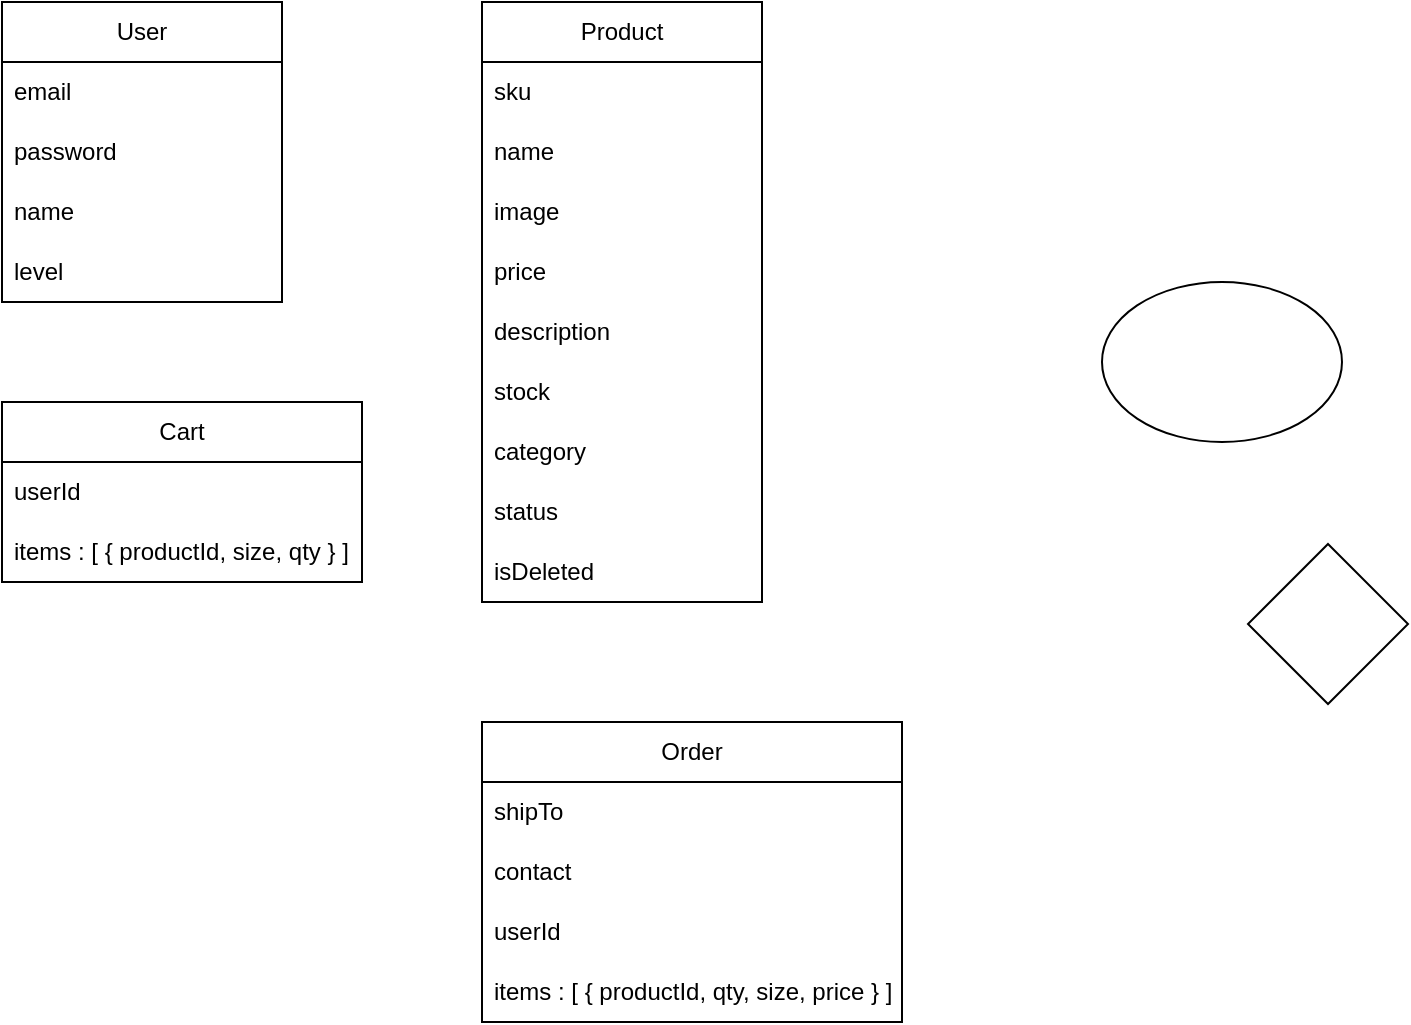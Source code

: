 <mxfile version="24.8.6">
  <diagram name="페이지-1" id="UaM3wR0R2GcoQevC9N51">
    <mxGraphModel dx="1225" dy="764" grid="0" gridSize="10" guides="1" tooltips="1" connect="1" arrows="1" fold="1" page="1" pageScale="1" pageWidth="827" pageHeight="1169" math="0" shadow="0">
      <root>
        <mxCell id="0" />
        <mxCell id="1" parent="0" />
        <mxCell id="p9r4zBz8wk6f3ULwIEEH-1" value="User" style="swimlane;fontStyle=0;childLayout=stackLayout;horizontal=1;startSize=30;horizontalStack=0;resizeParent=1;resizeParentMax=0;resizeLast=0;collapsible=1;marginBottom=0;whiteSpace=wrap;html=1;" parent="1" vertex="1">
          <mxGeometry x="40" y="40" width="140" height="150" as="geometry" />
        </mxCell>
        <mxCell id="p9r4zBz8wk6f3ULwIEEH-2" value="email" style="text;strokeColor=none;fillColor=none;align=left;verticalAlign=middle;spacingLeft=4;spacingRight=4;overflow=hidden;points=[[0,0.5],[1,0.5]];portConstraint=eastwest;rotatable=0;whiteSpace=wrap;html=1;" parent="p9r4zBz8wk6f3ULwIEEH-1" vertex="1">
          <mxGeometry y="30" width="140" height="30" as="geometry" />
        </mxCell>
        <mxCell id="p9r4zBz8wk6f3ULwIEEH-3" value="password" style="text;strokeColor=none;fillColor=none;align=left;verticalAlign=middle;spacingLeft=4;spacingRight=4;overflow=hidden;points=[[0,0.5],[1,0.5]];portConstraint=eastwest;rotatable=0;whiteSpace=wrap;html=1;" parent="p9r4zBz8wk6f3ULwIEEH-1" vertex="1">
          <mxGeometry y="60" width="140" height="30" as="geometry" />
        </mxCell>
        <mxCell id="p9r4zBz8wk6f3ULwIEEH-4" value="name" style="text;strokeColor=none;fillColor=none;align=left;verticalAlign=middle;spacingLeft=4;spacingRight=4;overflow=hidden;points=[[0,0.5],[1,0.5]];portConstraint=eastwest;rotatable=0;whiteSpace=wrap;html=1;" parent="p9r4zBz8wk6f3ULwIEEH-1" vertex="1">
          <mxGeometry y="90" width="140" height="30" as="geometry" />
        </mxCell>
        <mxCell id="p9r4zBz8wk6f3ULwIEEH-5" value="level" style="text;strokeColor=none;fillColor=none;align=left;verticalAlign=middle;spacingLeft=4;spacingRight=4;overflow=hidden;points=[[0,0.5],[1,0.5]];portConstraint=eastwest;rotatable=0;whiteSpace=wrap;html=1;" parent="p9r4zBz8wk6f3ULwIEEH-1" vertex="1">
          <mxGeometry y="120" width="140" height="30" as="geometry" />
        </mxCell>
        <mxCell id="p9r4zBz8wk6f3ULwIEEH-6" value="Product" style="swimlane;fontStyle=0;childLayout=stackLayout;horizontal=1;startSize=30;horizontalStack=0;resizeParent=1;resizeParentMax=0;resizeLast=0;collapsible=1;marginBottom=0;whiteSpace=wrap;html=1;" parent="1" vertex="1">
          <mxGeometry x="280" y="40" width="140" height="300" as="geometry" />
        </mxCell>
        <mxCell id="p9r4zBz8wk6f3ULwIEEH-7" value="sku" style="text;strokeColor=none;fillColor=none;align=left;verticalAlign=middle;spacingLeft=4;spacingRight=4;overflow=hidden;points=[[0,0.5],[1,0.5]];portConstraint=eastwest;rotatable=0;whiteSpace=wrap;html=1;" parent="p9r4zBz8wk6f3ULwIEEH-6" vertex="1">
          <mxGeometry y="30" width="140" height="30" as="geometry" />
        </mxCell>
        <mxCell id="p9r4zBz8wk6f3ULwIEEH-8" value="name" style="text;strokeColor=none;fillColor=none;align=left;verticalAlign=middle;spacingLeft=4;spacingRight=4;overflow=hidden;points=[[0,0.5],[1,0.5]];portConstraint=eastwest;rotatable=0;whiteSpace=wrap;html=1;" parent="p9r4zBz8wk6f3ULwIEEH-6" vertex="1">
          <mxGeometry y="60" width="140" height="30" as="geometry" />
        </mxCell>
        <mxCell id="p9r4zBz8wk6f3ULwIEEH-9" value="image" style="text;strokeColor=none;fillColor=none;align=left;verticalAlign=middle;spacingLeft=4;spacingRight=4;overflow=hidden;points=[[0,0.5],[1,0.5]];portConstraint=eastwest;rotatable=0;whiteSpace=wrap;html=1;" parent="p9r4zBz8wk6f3ULwIEEH-6" vertex="1">
          <mxGeometry y="90" width="140" height="30" as="geometry" />
        </mxCell>
        <mxCell id="p9r4zBz8wk6f3ULwIEEH-11" value="price" style="text;strokeColor=none;fillColor=none;align=left;verticalAlign=middle;spacingLeft=4;spacingRight=4;overflow=hidden;points=[[0,0.5],[1,0.5]];portConstraint=eastwest;rotatable=0;whiteSpace=wrap;html=1;" parent="p9r4zBz8wk6f3ULwIEEH-6" vertex="1">
          <mxGeometry y="120" width="140" height="30" as="geometry" />
        </mxCell>
        <mxCell id="p9r4zBz8wk6f3ULwIEEH-10" value="description" style="text;strokeColor=none;fillColor=none;align=left;verticalAlign=middle;spacingLeft=4;spacingRight=4;overflow=hidden;points=[[0,0.5],[1,0.5]];portConstraint=eastwest;rotatable=0;whiteSpace=wrap;html=1;" parent="p9r4zBz8wk6f3ULwIEEH-6" vertex="1">
          <mxGeometry y="150" width="140" height="30" as="geometry" />
        </mxCell>
        <mxCell id="p9r4zBz8wk6f3ULwIEEH-12" value="stock" style="text;strokeColor=none;fillColor=none;align=left;verticalAlign=middle;spacingLeft=4;spacingRight=4;overflow=hidden;points=[[0,0.5],[1,0.5]];portConstraint=eastwest;rotatable=0;whiteSpace=wrap;html=1;" parent="p9r4zBz8wk6f3ULwIEEH-6" vertex="1">
          <mxGeometry y="180" width="140" height="30" as="geometry" />
        </mxCell>
        <mxCell id="p9r4zBz8wk6f3ULwIEEH-13" value="category" style="text;strokeColor=none;fillColor=none;align=left;verticalAlign=middle;spacingLeft=4;spacingRight=4;overflow=hidden;points=[[0,0.5],[1,0.5]];portConstraint=eastwest;rotatable=0;whiteSpace=wrap;html=1;" parent="p9r4zBz8wk6f3ULwIEEH-6" vertex="1">
          <mxGeometry y="210" width="140" height="30" as="geometry" />
        </mxCell>
        <mxCell id="p9r4zBz8wk6f3ULwIEEH-14" value="status" style="text;strokeColor=none;fillColor=none;align=left;verticalAlign=middle;spacingLeft=4;spacingRight=4;overflow=hidden;points=[[0,0.5],[1,0.5]];portConstraint=eastwest;rotatable=0;whiteSpace=wrap;html=1;" parent="p9r4zBz8wk6f3ULwIEEH-6" vertex="1">
          <mxGeometry y="240" width="140" height="30" as="geometry" />
        </mxCell>
        <mxCell id="p9r4zBz8wk6f3ULwIEEH-15" value="isDeleted" style="text;strokeColor=none;fillColor=none;align=left;verticalAlign=middle;spacingLeft=4;spacingRight=4;overflow=hidden;points=[[0,0.5],[1,0.5]];portConstraint=eastwest;rotatable=0;whiteSpace=wrap;html=1;" parent="p9r4zBz8wk6f3ULwIEEH-6" vertex="1">
          <mxGeometry y="270" width="140" height="30" as="geometry" />
        </mxCell>
        <mxCell id="p9r4zBz8wk6f3ULwIEEH-16" value="Cart" style="swimlane;fontStyle=0;childLayout=stackLayout;horizontal=1;startSize=30;horizontalStack=0;resizeParent=1;resizeParentMax=0;resizeLast=0;collapsible=1;marginBottom=0;whiteSpace=wrap;html=1;" parent="1" vertex="1">
          <mxGeometry x="40" y="240" width="180" height="90" as="geometry" />
        </mxCell>
        <mxCell id="p9r4zBz8wk6f3ULwIEEH-17" value="userId" style="text;strokeColor=none;fillColor=none;align=left;verticalAlign=middle;spacingLeft=4;spacingRight=4;overflow=hidden;points=[[0,0.5],[1,0.5]];portConstraint=eastwest;rotatable=0;whiteSpace=wrap;html=1;" parent="p9r4zBz8wk6f3ULwIEEH-16" vertex="1">
          <mxGeometry y="30" width="180" height="30" as="geometry" />
        </mxCell>
        <mxCell id="p9r4zBz8wk6f3ULwIEEH-18" value="items : [ { productId, size, qty } ]" style="text;strokeColor=none;fillColor=none;align=left;verticalAlign=middle;spacingLeft=4;spacingRight=4;overflow=hidden;points=[[0,0.5],[1,0.5]];portConstraint=eastwest;rotatable=0;whiteSpace=wrap;html=1;" parent="p9r4zBz8wk6f3ULwIEEH-16" vertex="1">
          <mxGeometry y="60" width="180" height="30" as="geometry" />
        </mxCell>
        <mxCell id="p9r4zBz8wk6f3ULwIEEH-24" style="edgeStyle=orthogonalEdgeStyle;rounded=0;orthogonalLoop=1;jettySize=auto;html=1;exitX=1;exitY=0.5;exitDx=0;exitDy=0;" parent="p9r4zBz8wk6f3ULwIEEH-16" source="p9r4zBz8wk6f3ULwIEEH-17" target="p9r4zBz8wk6f3ULwIEEH-17" edge="1">
          <mxGeometry relative="1" as="geometry" />
        </mxCell>
        <mxCell id="p9r4zBz8wk6f3ULwIEEH-25" value="Order" style="swimlane;fontStyle=0;childLayout=stackLayout;horizontal=1;startSize=30;horizontalStack=0;resizeParent=1;resizeParentMax=0;resizeLast=0;collapsible=1;marginBottom=0;whiteSpace=wrap;html=1;" parent="1" vertex="1">
          <mxGeometry x="280" y="400" width="210" height="150" as="geometry" />
        </mxCell>
        <mxCell id="p9r4zBz8wk6f3ULwIEEH-26" value="shipTo" style="text;strokeColor=none;fillColor=none;align=left;verticalAlign=middle;spacingLeft=4;spacingRight=4;overflow=hidden;points=[[0,0.5],[1,0.5]];portConstraint=eastwest;rotatable=0;whiteSpace=wrap;html=1;" parent="p9r4zBz8wk6f3ULwIEEH-25" vertex="1">
          <mxGeometry y="30" width="210" height="30" as="geometry" />
        </mxCell>
        <mxCell id="p9r4zBz8wk6f3ULwIEEH-27" value="contact" style="text;strokeColor=none;fillColor=none;align=left;verticalAlign=middle;spacingLeft=4;spacingRight=4;overflow=hidden;points=[[0,0.5],[1,0.5]];portConstraint=eastwest;rotatable=0;whiteSpace=wrap;html=1;" parent="p9r4zBz8wk6f3ULwIEEH-25" vertex="1">
          <mxGeometry y="60" width="210" height="30" as="geometry" />
        </mxCell>
        <mxCell id="p9r4zBz8wk6f3ULwIEEH-28" value="userId" style="text;strokeColor=none;fillColor=none;align=left;verticalAlign=middle;spacingLeft=4;spacingRight=4;overflow=hidden;points=[[0,0.5],[1,0.5]];portConstraint=eastwest;rotatable=0;whiteSpace=wrap;html=1;" parent="p9r4zBz8wk6f3ULwIEEH-25" vertex="1">
          <mxGeometry y="90" width="210" height="30" as="geometry" />
        </mxCell>
        <mxCell id="p9r4zBz8wk6f3ULwIEEH-33" value="items : [ { productId, qty, size, price } ]" style="text;strokeColor=none;fillColor=none;align=left;verticalAlign=middle;spacingLeft=4;spacingRight=4;overflow=hidden;points=[[0,0.5],[1,0.5]];portConstraint=eastwest;rotatable=0;whiteSpace=wrap;html=1;" parent="p9r4zBz8wk6f3ULwIEEH-25" vertex="1">
          <mxGeometry y="120" width="210" height="30" as="geometry" />
        </mxCell>
        <mxCell id="wcVE5xbx_okMCAlALcnB-1" value="" style="ellipse;whiteSpace=wrap;html=1;" parent="1" vertex="1">
          <mxGeometry x="590" y="180" width="120" height="80" as="geometry" />
        </mxCell>
        <mxCell id="-iW1W-vfFytCD9p1dVk6-1" value="" style="rhombus;whiteSpace=wrap;html=1;" vertex="1" parent="1">
          <mxGeometry x="663" y="311" width="80" height="80" as="geometry" />
        </mxCell>
      </root>
    </mxGraphModel>
  </diagram>
</mxfile>
